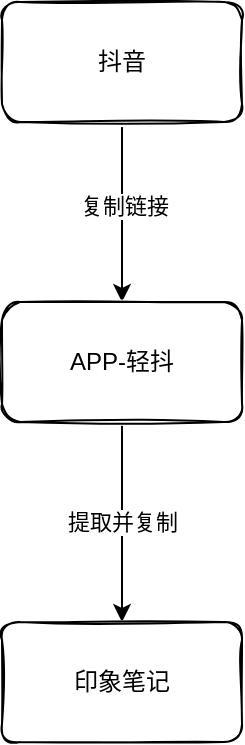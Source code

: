 <mxfile version="14.5.0" type="device"><diagram id="KvWy2KePhw0FYa6-IV4w" name="第 1 页"><mxGraphModel dx="629" dy="482" grid="0" gridSize="10" guides="1" tooltips="1" connect="1" arrows="1" fold="1" page="1" pageScale="1" pageWidth="827" pageHeight="1169" math="0" shadow="0"><root><mxCell id="0"/><mxCell id="1" parent="0"/><mxCell id="Rne2tRE6VYyYoBLhqac1-13" value="" style="edgeStyle=orthogonalEdgeStyle;rounded=0;orthogonalLoop=1;jettySize=auto;html=1;" edge="1" parent="1" source="Rne2tRE6VYyYoBLhqac1-5" target="Rne2tRE6VYyYoBLhqac1-8"><mxGeometry relative="1" as="geometry"/></mxCell><mxCell id="Rne2tRE6VYyYoBLhqac1-15" value="复制链接" style="edgeLabel;html=1;align=center;verticalAlign=middle;resizable=0;points=[];" vertex="1" connectable="0" parent="Rne2tRE6VYyYoBLhqac1-13"><mxGeometry x="-0.067" y="1" relative="1" as="geometry"><mxPoint as="offset"/></mxGeometry></mxCell><mxCell id="Rne2tRE6VYyYoBLhqac1-5" value="抖音" style="rounded=1;whiteSpace=wrap;html=1;sketch=1;shadow=0;glass=0;" vertex="1" parent="1"><mxGeometry x="340" y="20" width="120" height="60" as="geometry"/></mxCell><mxCell id="Rne2tRE6VYyYoBLhqac1-14" value="提取并复制" style="edgeStyle=orthogonalEdgeStyle;rounded=0;orthogonalLoop=1;jettySize=auto;html=1;" edge="1" parent="1" source="Rne2tRE6VYyYoBLhqac1-8" target="Rne2tRE6VYyYoBLhqac1-10"><mxGeometry relative="1" as="geometry"/></mxCell><mxCell id="Rne2tRE6VYyYoBLhqac1-8" value="APP-轻抖" style="rounded=1;whiteSpace=wrap;html=1;sketch=1;shadow=0;glass=0;" vertex="1" parent="1"><mxGeometry x="340" y="170" width="120" height="60" as="geometry"/></mxCell><mxCell id="Rne2tRE6VYyYoBLhqac1-10" value="印象笔记" style="rounded=1;whiteSpace=wrap;html=1;sketch=1;shadow=0;glass=0;" vertex="1" parent="1"><mxGeometry x="340" y="330" width="120" height="60" as="geometry"/></mxCell></root></mxGraphModel></diagram></mxfile>